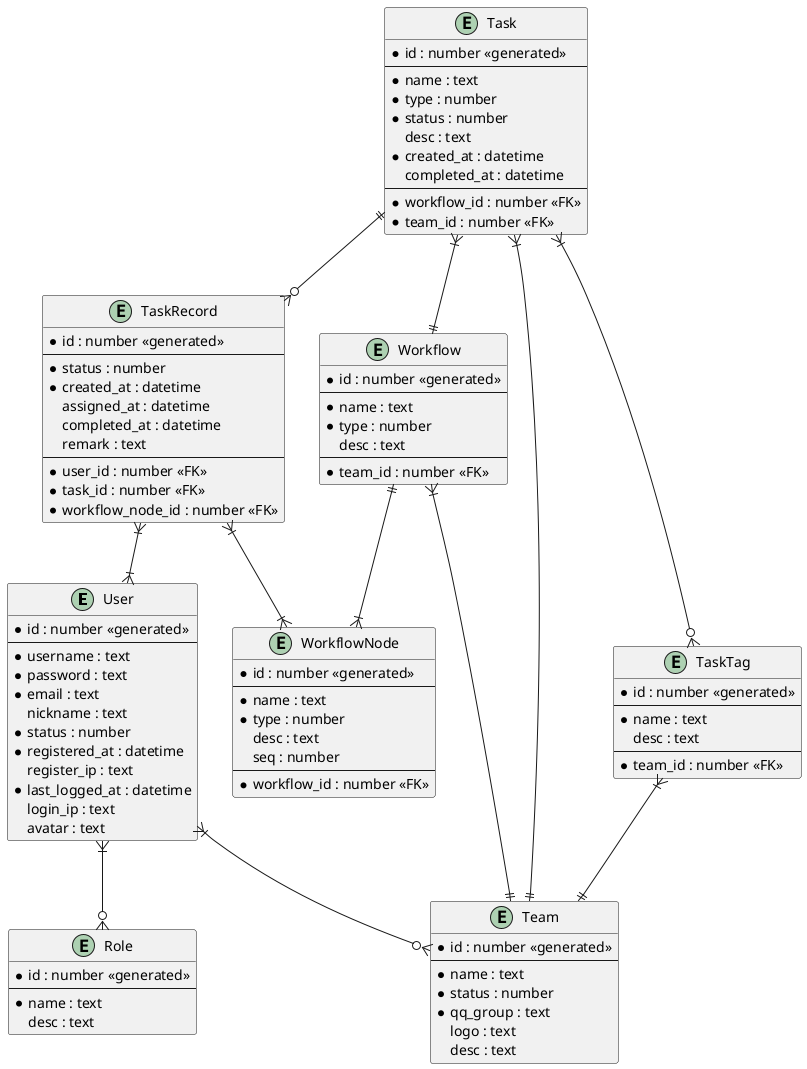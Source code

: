 @startuml
'https://plantuml.com/class-diagram

entity User {
  * id : number <<generated>>
  ---
  * username : text
  * password : text
  * email : text
  nickname : text
  * status : number
  * registered_at : datetime
  register_ip : text
  * last_logged_at : datetime
  login_ip : text
  avatar : text
}

entity Role {
  * id : number <<generated>>
  ---
  * name : text
  desc : text
}

entity Team {
  * id : number <<generated>>
  ---
  * name : text
  * status : number
  * qq_group : text
  logo : text
  desc : text
}


entity Task {
  * id : number <<generated>>
  ---
  * name : text
  * type : number
  * status : number
  desc : text
  * created_at : datetime
  completed_at : datetime
  ---
  * workflow_id : number <<FK>>
  * team_id : number <<FK>>
}

entity TaskRecord {
  * id : number <<generated>>
  ---
  * status : number
  * created_at : datetime
  assigned_at : datetime
  completed_at : datetime
  remark : text
  ---
  * user_id : number <<FK>>
  * task_id : number <<FK>>
  * workflow_node_id : number <<FK>>
}

entity TaskTag {
  * id : number <<generated>>
  ---
  * name : text
  desc : text
  ---
  * team_id : number <<FK>>
}

entity Workflow {
  * id : number <<generated>>
  ---
  * name : text
  * type : number
  desc : text
  ---
  * team_id : number <<FK>>
}

entity WorkflowNode {
  * id : number <<generated>>
  ---
  * name : text
  * type : number
  desc : text
  seq : number
  ---
  * workflow_id : number <<FK>>
}

User }|--o{ Role
User }|--o{ Team

Workflow ||--|{ WorkflowNode
Workflow }|--|| Team

Task ||--o{ TaskRecord
Task }|--|| Workflow
Task }|--|| Team
Task }|--o{ TaskTag

TaskTag }|--|| Team

TaskRecord }|--|{ User
TaskRecord }|--|{ WorkflowNode


@enduml